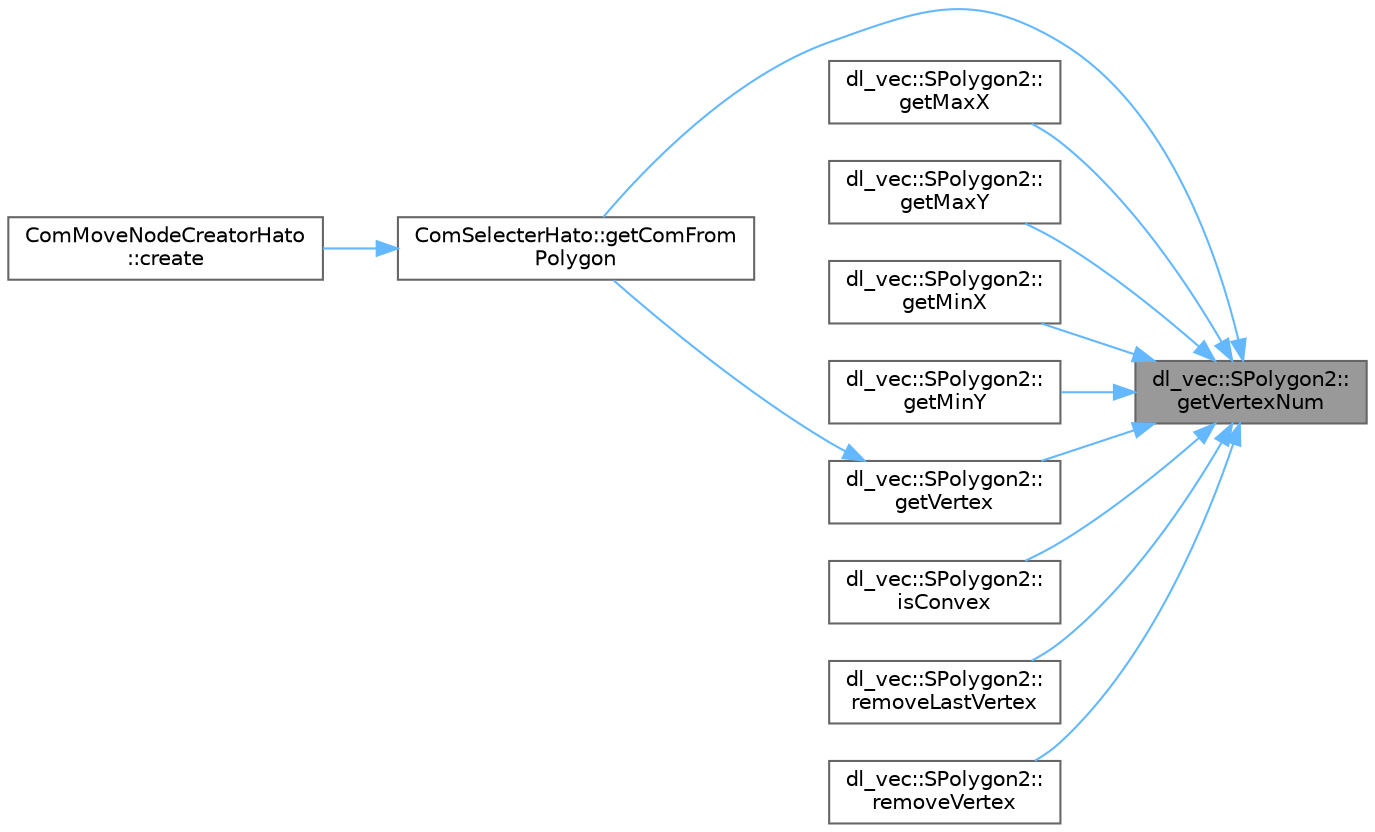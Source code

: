 digraph "dl_vec::SPolygon2::getVertexNum"
{
 // LATEX_PDF_SIZE
  bgcolor="transparent";
  edge [fontname=Helvetica,fontsize=10,labelfontname=Helvetica,labelfontsize=10];
  node [fontname=Helvetica,fontsize=10,shape=box,height=0.2,width=0.4];
  rankdir="RL";
  Node1 [id="Node000001",label="dl_vec::SPolygon2::\lgetVertexNum",height=0.2,width=0.4,color="gray40", fillcolor="grey60", style="filled", fontcolor="black",tooltip="多角形の頂点数を返す関数"];
  Node1 -> Node2 [id="edge1_Node000001_Node000002",dir="back",color="steelblue1",style="solid",tooltip=" "];
  Node2 [id="Node000002",label="ComSelecterHato::getComFrom\lPolygon",height=0.2,width=0.4,color="grey40", fillcolor="white", style="filled",URL="$class_com_selecter_hato.html#a5d197b3f6d2759a435d357e67e700d2e",tooltip="重心を求める"];
  Node2 -> Node3 [id="edge2_Node000002_Node000003",dir="back",color="steelblue1",style="solid",tooltip=" "];
  Node3 [id="Node000003",label="ComMoveNodeCreatorHato\l::create",height=0.2,width=0.4,color="grey40", fillcolor="white", style="filled",URL="$class_com_move_node_creator_hato.html#a5802fc7f51b97e5ac1e2b86de24283a6",tooltip="重心を平行移動したノードを生成する"];
  Node1 -> Node4 [id="edge3_Node000001_Node000004",dir="back",color="steelblue1",style="solid",tooltip=" "];
  Node4 [id="Node000004",label="dl_vec::SPolygon2::\lgetMaxX",height=0.2,width=0.4,color="grey40", fillcolor="white", style="filled",URL="$structdl__vec_1_1_s_polygon2.html#a1f20894129675804c95e6435a10861bf",tooltip="頂点の中で最大のx座標を返す関数"];
  Node1 -> Node5 [id="edge4_Node000001_Node000005",dir="back",color="steelblue1",style="solid",tooltip=" "];
  Node5 [id="Node000005",label="dl_vec::SPolygon2::\lgetMaxY",height=0.2,width=0.4,color="grey40", fillcolor="white", style="filled",URL="$structdl__vec_1_1_s_polygon2.html#a1f4f98bbb8b3aa9c52b9ec9f24c00388",tooltip="頂点の中で最大のy座標を返す関数"];
  Node1 -> Node6 [id="edge5_Node000001_Node000006",dir="back",color="steelblue1",style="solid",tooltip=" "];
  Node6 [id="Node000006",label="dl_vec::SPolygon2::\lgetMinX",height=0.2,width=0.4,color="grey40", fillcolor="white", style="filled",URL="$structdl__vec_1_1_s_polygon2.html#a591f9d39b5c3f4203bcb1e063048cc89",tooltip="頂点の中で最小のx座標を返す関数"];
  Node1 -> Node7 [id="edge6_Node000001_Node000007",dir="back",color="steelblue1",style="solid",tooltip=" "];
  Node7 [id="Node000007",label="dl_vec::SPolygon2::\lgetMinY",height=0.2,width=0.4,color="grey40", fillcolor="white", style="filled",URL="$structdl__vec_1_1_s_polygon2.html#a815461b4d7fb546ffac29e6e0e510758",tooltip="頂点の中で最小のy座標を返す関数"];
  Node1 -> Node8 [id="edge7_Node000001_Node000008",dir="back",color="steelblue1",style="solid",tooltip=" "];
  Node8 [id="Node000008",label="dl_vec::SPolygon2::\lgetVertex",height=0.2,width=0.4,color="grey40", fillcolor="white", style="filled",URL="$structdl__vec_1_1_s_polygon2.html#a0a42d131245cae925ca34723233090c9",tooltip="頂点の座標を返す関数"];
  Node8 -> Node2 [id="edge8_Node000008_Node000002",dir="back",color="steelblue1",style="solid",tooltip=" "];
  Node1 -> Node9 [id="edge9_Node000001_Node000009",dir="back",color="steelblue1",style="solid",tooltip=" "];
  Node9 [id="Node000009",label="dl_vec::SPolygon2::\lisConvex",height=0.2,width=0.4,color="grey40", fillcolor="white", style="filled",URL="$structdl__vec_1_1_s_polygon2.html#addc07835883e7403b2896c0b26d3cc1c",tooltip="多角形が凸かどうか調べる関数"];
  Node1 -> Node10 [id="edge10_Node000001_Node000010",dir="back",color="steelblue1",style="solid",tooltip=" "];
  Node10 [id="Node000010",label="dl_vec::SPolygon2::\lremoveLastVertex",height=0.2,width=0.4,color="grey40", fillcolor="white", style="filled",URL="$structdl__vec_1_1_s_polygon2.html#a4e6481470c776eacc45b3ac8af499e26",tooltip="1番最後の頂点を削除する関数"];
  Node1 -> Node11 [id="edge11_Node000001_Node000011",dir="back",color="steelblue1",style="solid",tooltip=" "];
  Node11 [id="Node000011",label="dl_vec::SPolygon2::\lremoveVertex",height=0.2,width=0.4,color="grey40", fillcolor="white", style="filled",URL="$structdl__vec_1_1_s_polygon2.html#a8a08ef985cddc8b2d2bc61a017155337",tooltip="頂点を削除する関数．遅いので使用するべきではない"];
}

